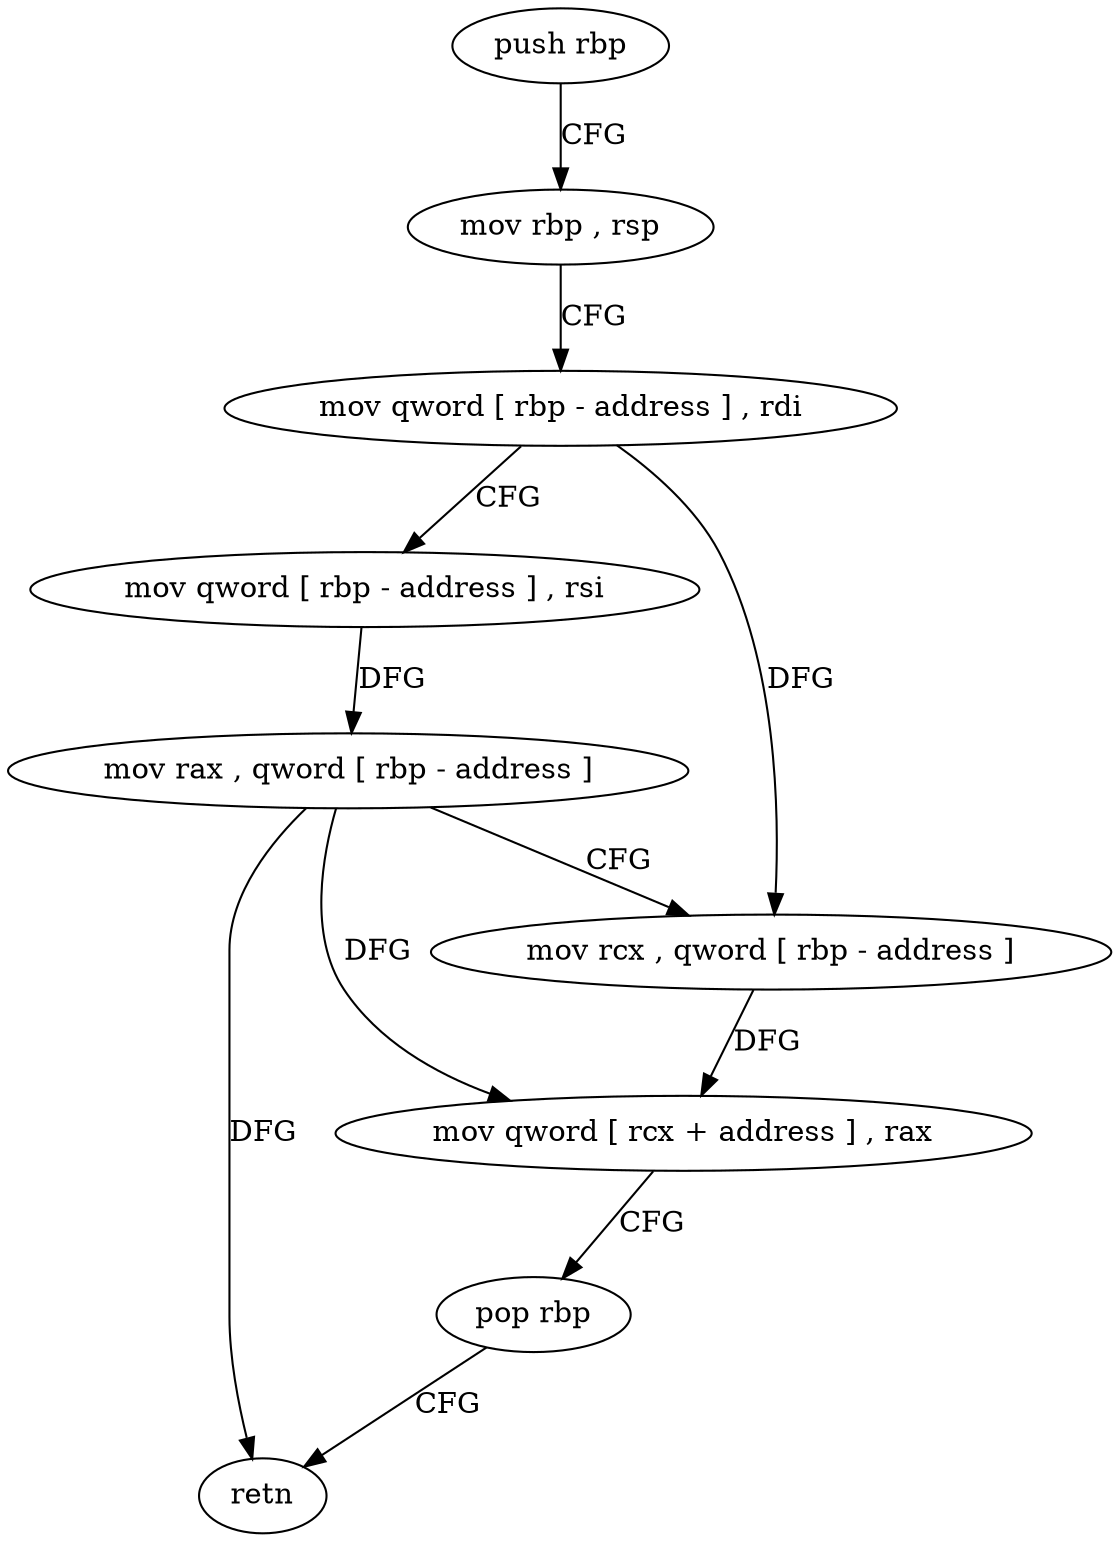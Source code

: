 digraph "func" {
"4237632" [label = "push rbp" ]
"4237633" [label = "mov rbp , rsp" ]
"4237636" [label = "mov qword [ rbp - address ] , rdi" ]
"4237640" [label = "mov qword [ rbp - address ] , rsi" ]
"4237644" [label = "mov rax , qword [ rbp - address ]" ]
"4237648" [label = "mov rcx , qword [ rbp - address ]" ]
"4237652" [label = "mov qword [ rcx + address ] , rax" ]
"4237656" [label = "pop rbp" ]
"4237657" [label = "retn" ]
"4237632" -> "4237633" [ label = "CFG" ]
"4237633" -> "4237636" [ label = "CFG" ]
"4237636" -> "4237640" [ label = "CFG" ]
"4237636" -> "4237648" [ label = "DFG" ]
"4237640" -> "4237644" [ label = "DFG" ]
"4237644" -> "4237648" [ label = "CFG" ]
"4237644" -> "4237652" [ label = "DFG" ]
"4237644" -> "4237657" [ label = "DFG" ]
"4237648" -> "4237652" [ label = "DFG" ]
"4237652" -> "4237656" [ label = "CFG" ]
"4237656" -> "4237657" [ label = "CFG" ]
}
